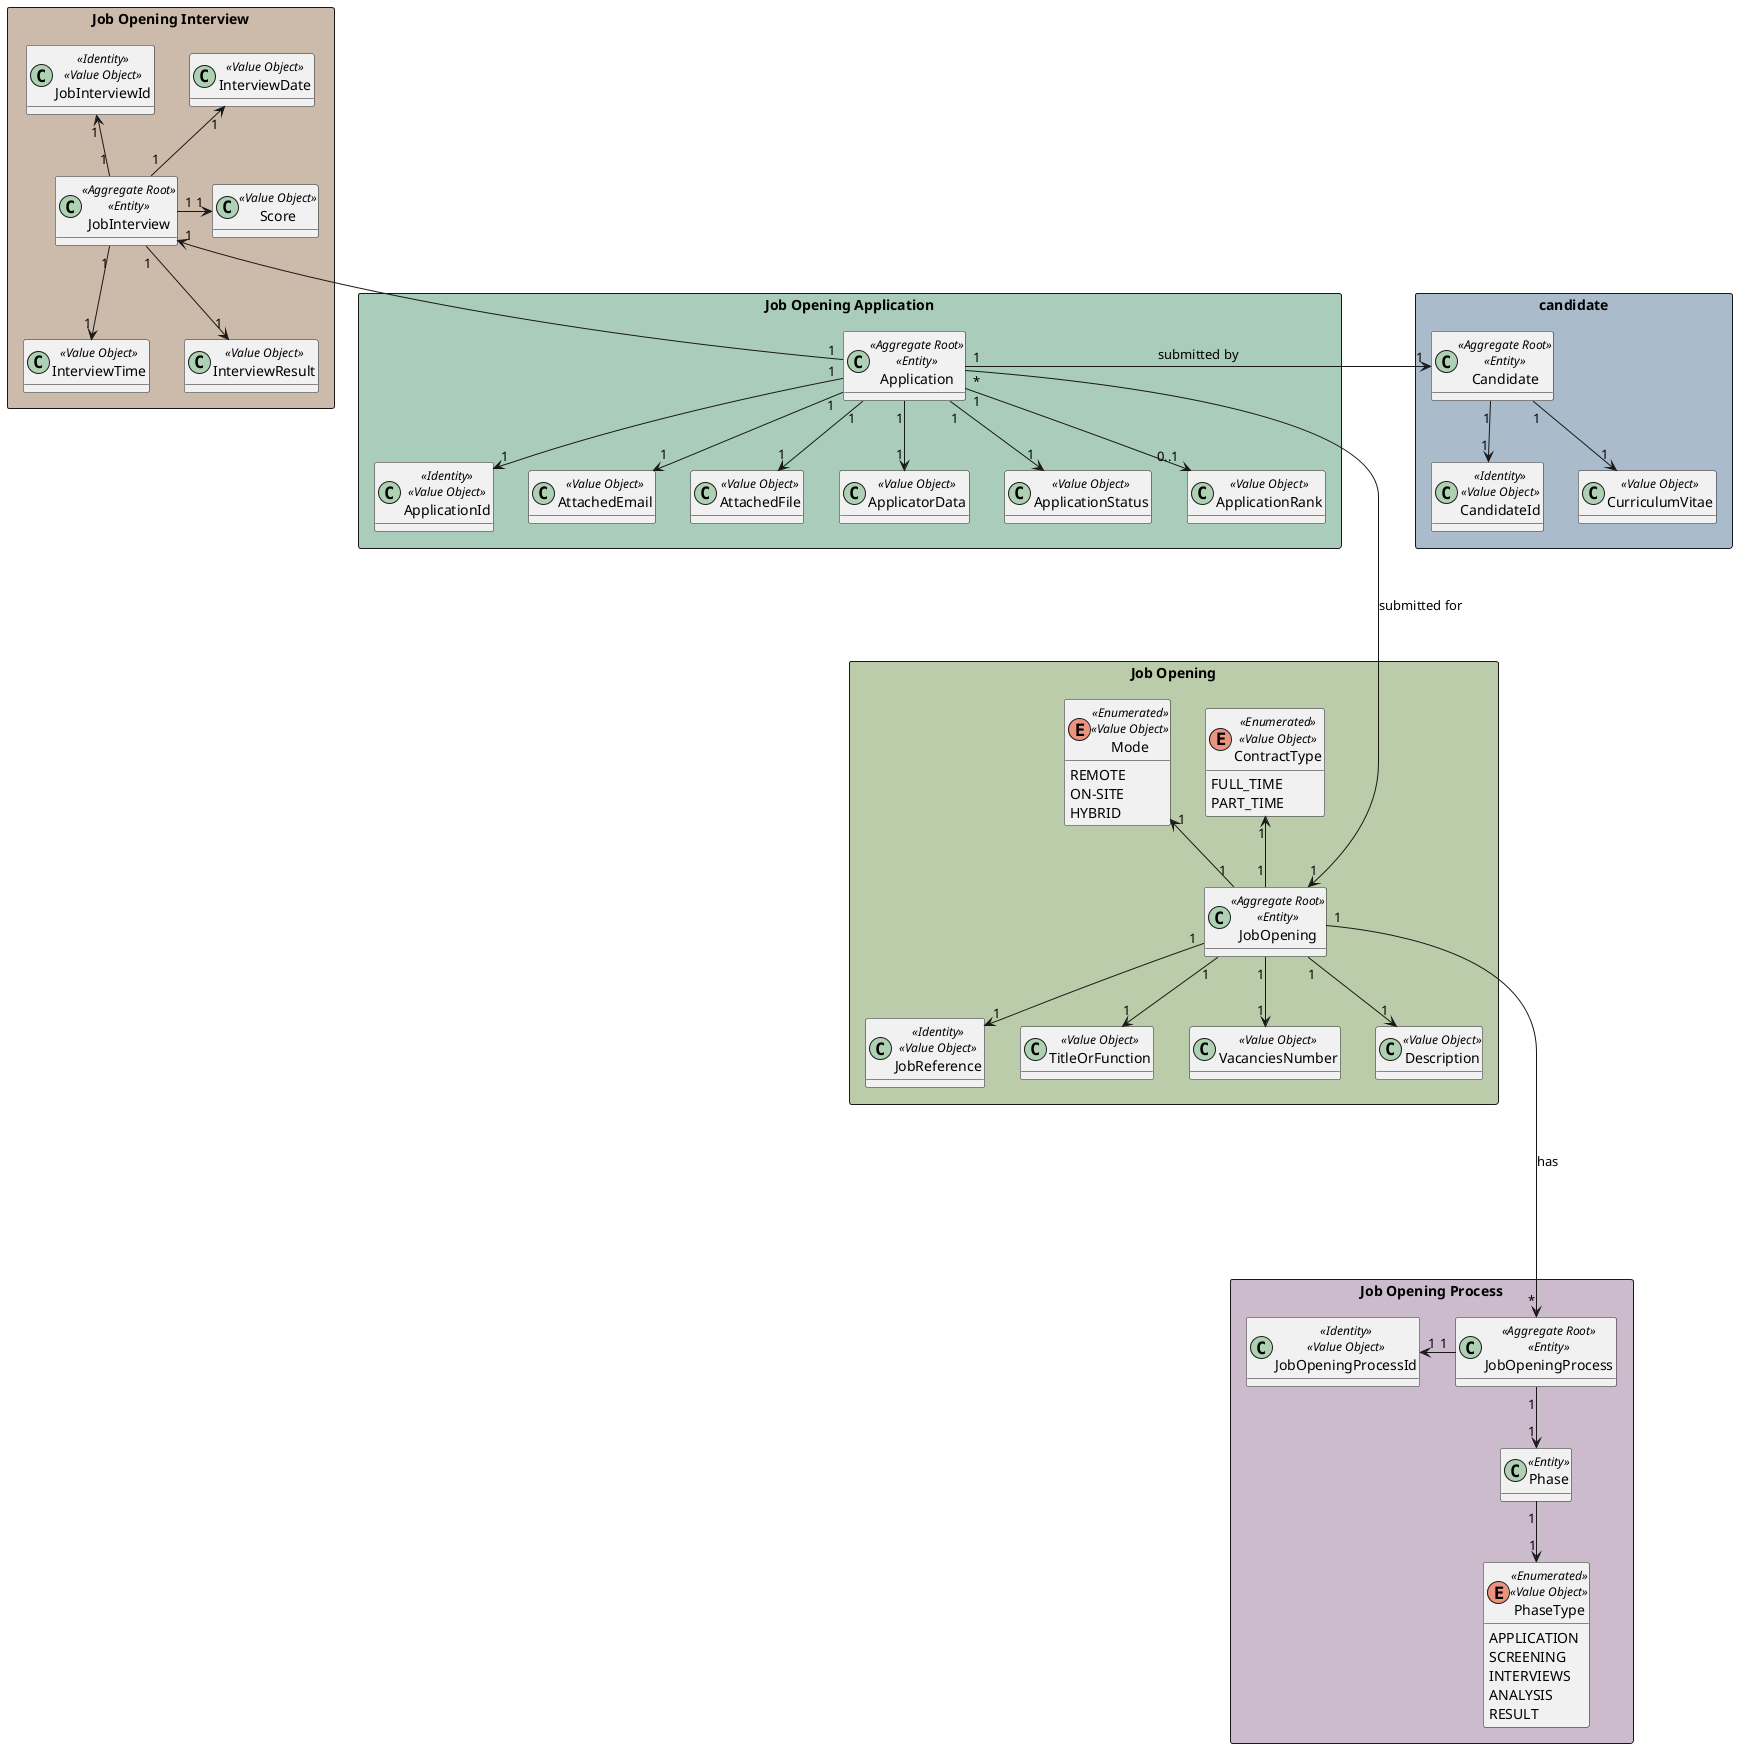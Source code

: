 @startuml
'https://plantuml.com/class-diagram

hide methods

rectangle "Job Opening" #bbccaa {

    class JobOpening<<Aggregate Root>><<Entity>>{}

    class JobReference<<Identity>><<Value Object>>{}

    class TitleOrFunction<<Value Object>>{}

    enum ContractType<<Enumerated>><<Value Object>>{
        FULL_TIME
        PART_TIME
    }

    enum Mode<<Enumerated>><<Value Object>>{
        REMOTE
        ON-SITE
        HYBRID
        }


    class VacanciesNumber<<Value Object>>{}

    class Description<<Value Object>>{}

}


rectangle "Job Opening Application" #aaccbb {

    class Application<<Aggregate Root>><<Entity>>{}

    class ApplicationId<<Identity>><<Value Object>>{}

    class AttachedEmail<<Value Object>>{}

    class AttachedFile<<Value Object>>{}

    class ApplicatorData<<Value Object>>{}

    class ApplicationStatus<<Value Object>>{}

    class ApplicationRank<<Value Object>>{}

}


rectangle candidate #aabbcc{
    class Candidate<<Aggregate Root>><<Entity>>{}
    class CandidateId<<Identity>><<Value Object>>{}
    class CurriculumVitae<<Value Object>>{}
}



rectangle "Job Opening Process" #ccbbcc{
    class JobOpeningProcess<<Aggregate Root>><<Entity>>{}
    class JobOpeningProcessId<<Identity>><<Value Object>>{}
'    class JobOpeningProcessStatus<<Value Object>>{}
'    class JobOpeningProcessStage<<Value Object>>{}
    class Phase<<Entity>>{
        }
    enum PhaseType<<Enumerated>><<Value Object>>{
        APPLICATION
        SCREENING
        INTERVIEWS
        ANALYSIS
        RESULT
    }
}

rectangle "Job Opening Interview" #ccbbaa {
    class JobInterview <<Aggregate Root>><<Entity>>{}
    class JobInterviewId<<Identity>><<Value Object>>{}
    class InterviewDate<<Value Object>>{}
    class InterviewTime<<Value Object>>{}
    class Score<<Value Object>>{}
    class InterviewResult<<Value Object>>{}
}


JobInterview "1" -up-> "1" JobInterviewId
JobInterview "1" -up-> "1" InterviewDate
JobInterview "1" --> "1" InterviewTime
JobInterview "1" -> "1" Score
JobInterview "1" --> "1" InterviewResult

Application "1" -up-> "1" JobInterview




JobReference "1" <-up- "1" JobOpening
TitleOrFunction "1" <-up- "1" JobOpening
ContractType "1" <-- "1" JobOpening
Mode "1" <-- "1" JobOpening
Description "1" <-up- "1" JobOpening
VacanciesNumber "1" <-up- "1" JobOpening

Candidate "1"--> "1" CandidateId
Candidate "1"--> "1" CurriculumVitae


Application "1" --> "1" ApplicationId
Application "1" --> "1" AttachedEmail
Application "1" --> "1" AttachedFile
Application "1" --> "1" ApplicatorData
Application "*" -----> "1" JobOpening : submitted for
Application "1" -> "1" Candidate : submitted by
Application "1" --> "1" ApplicationStatus
Application "1" --> "0..1" ApplicationRank


JobOpeningProcess "1" -left-> "1" JobOpeningProcessId
JobOpening "1" -----> "*" JobOpeningProcess : has
JobOpeningProcess "1" --> "1" Phase
Phase "1" --> "1" PhaseType

@enduml